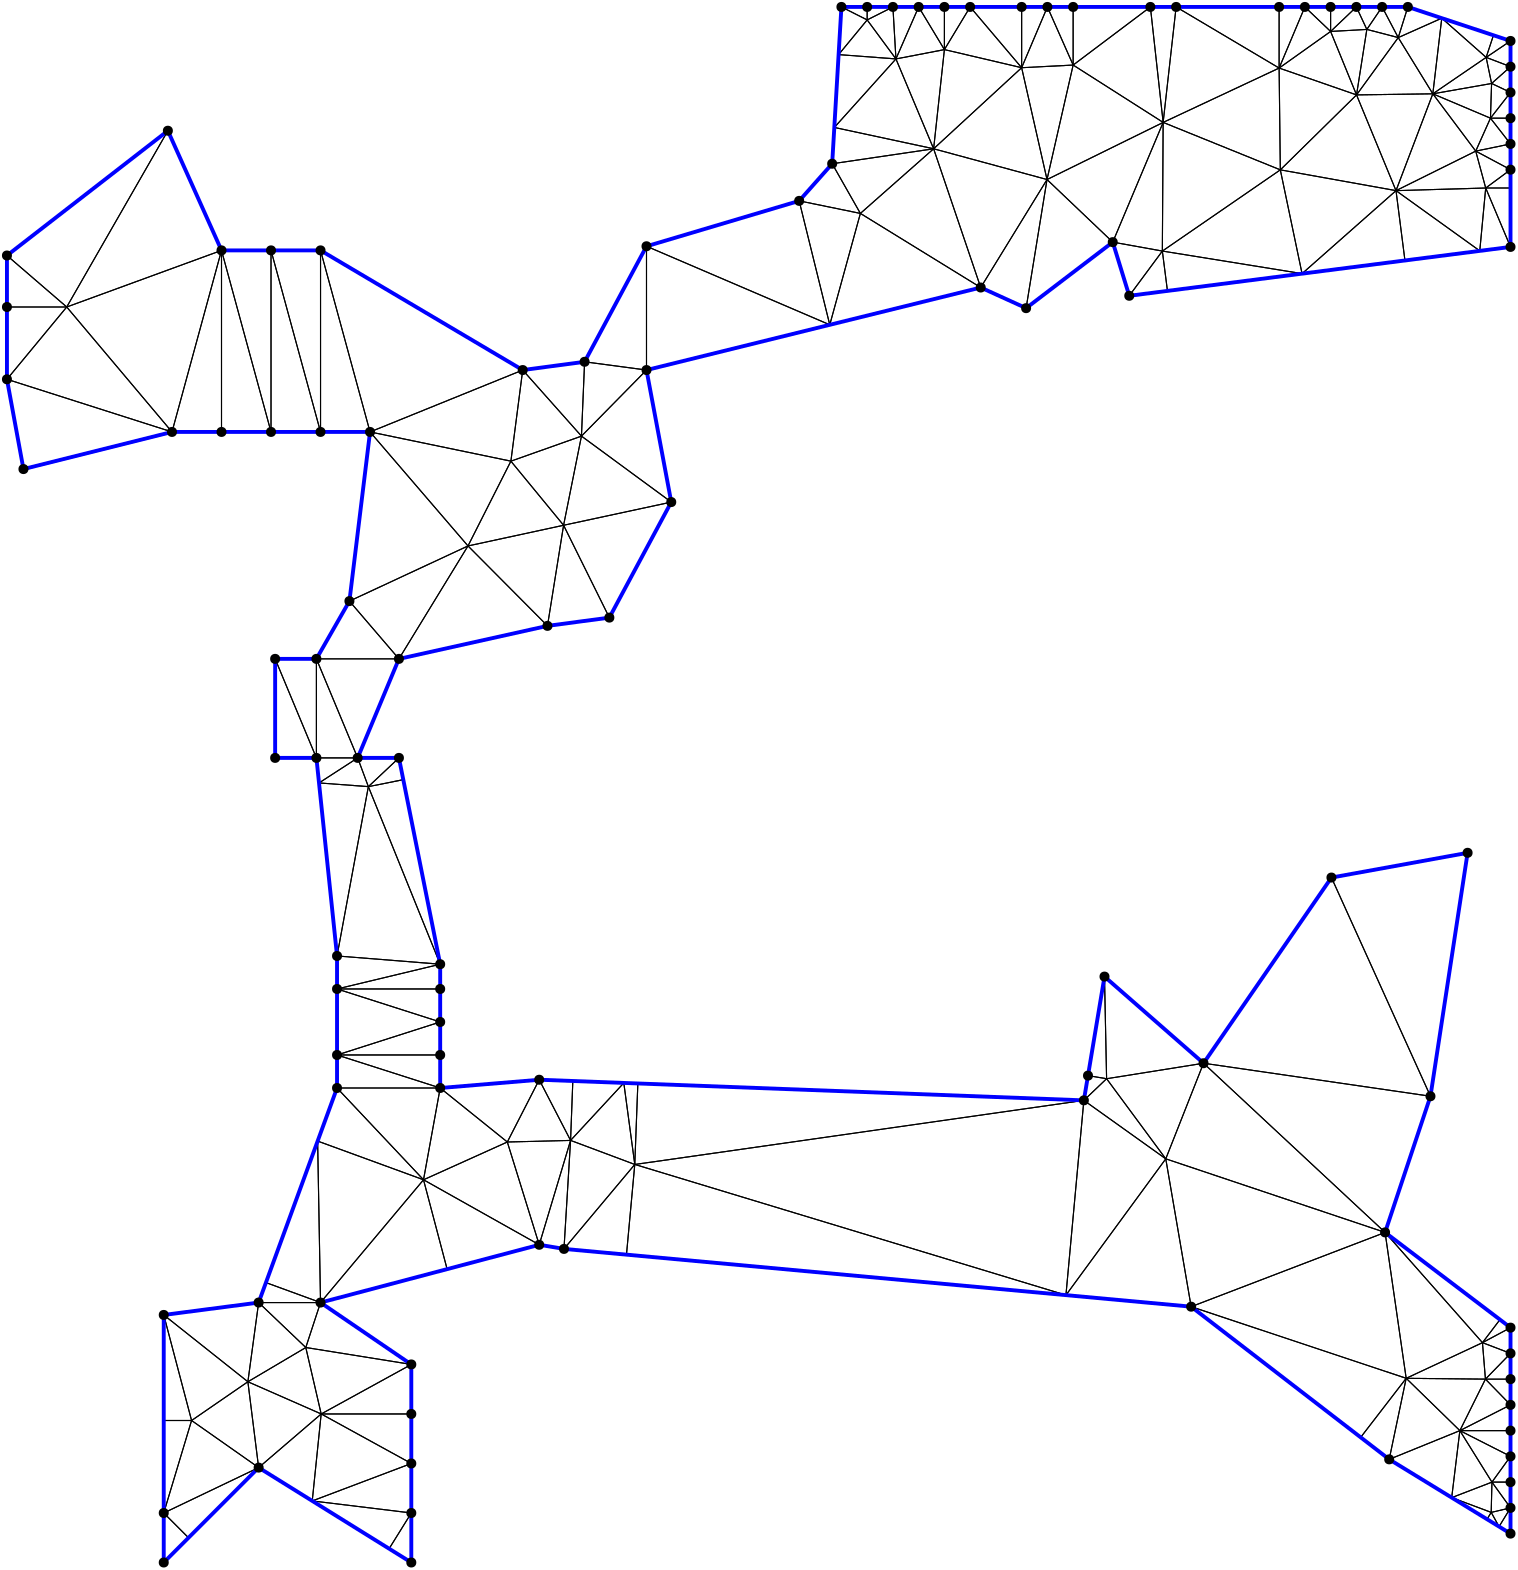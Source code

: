 <?xml version="1.0"?>
<!DOCTYPE ipe SYSTEM "ipe.dtd">
<ipe version="70218" creator="Ipe 7.2.24">
<info created="D:20221020151441" modified="D:20221020151441"/>
<ipestyle name="basic">
<symbol name="mark/disk(sx)" transformations="translations">
<path fill="sym-stroke">
0.6 0 0 0.6 0 0 e
</path>
</symbol>
<anglesize name="22.5 deg" value="22.5"/>
<anglesize name="30 deg" value="30"/>
<anglesize name="45 deg" value="45"/>
<anglesize name="60 deg" value="60"/>
<anglesize name="90 deg" value="90"/>
<arrowsize name="large" value="10"/>
<arrowsize name="small" value="5"/>
<arrowsize name="tiny" value="3"/>
<color name="blue" value="0 0 1"/>
<color name="gray" value="0.745"/>
<color name="green" value="0 1 0"/>
<color name="red" value="1 0 0"/>
<color name="pink" value="1 0.753 0.796"/>
<pen name="heavier" value="0.8"/>
<pen name="fat" value="1.4"/>
<pen name="ultrafat" value="2"/>
<gridsize name="16 pts (~6 mm)" value="16"/>
<gridsize name="32 pts (~12 mm)" value="32"/>
<gridsize name="4 pts" value="4"/>
<gridsize name="8 pts (~3 mm)" value="8"/>
<opacity name="10%" value="0.1"/>
<opacity name="25%" value="0.25"/>
<opacity name="50%" value="0.5"/>
<opacity name="75%" value="0.75"/>
<symbolsize name="large" value="5"/>
<symbolsize name="small" value="2"/>
<symbolsize name="tiny" value="1.1"/>
<textsize name="huge" value="\huge"/>
<textsize name="large" value="\large"/>
<textsize name="small" value="\small"/>
<textsize name="tiny" value="	iny"/>
<tiling name="falling" angle="-60" step="4" width="1"/>
<tiling name="rising" angle="30" step="4" width="1"/>
</ipestyle>
<page>
<layer name="hull"/>
<layer name="constraints"/>
<layer name="triangulation"/>
<layer name="obtuse"/>
<layer name="blub"/>
<layer name="problems"/>
<view layers="hull constraints triangulation obtuse blub" active="triangulation"/>
<path layer="triangulation" stroke="black">
16 697.956 m 
75.4164 679.003 l 
</path>
<path layer="triangulation" stroke="black">
75.4164 679.003 m 
37.5172 723.981 l 
</path>
<path layer="triangulation" stroke="black">
37.5172 723.981 m 
16 697.956 l 
</path>
<path layer="triangulation" stroke="black">
93.2414 679.003 m 
111.066 679.003 l 
</path>
<path layer="triangulation" stroke="black">
111.066 679.003 m 
93.2414 744.361 l 
</path>
<path layer="triangulation" stroke="black">
93.2414 744.361 m 
93.2414 679.003 l 
</path>
<path layer="triangulation" stroke="black">
381.292 810.124 m 
390.561 832 l 
</path>
<path layer="triangulation" stroke="black">
390.561 832 m 
381.292 832 l 
</path>
<path layer="triangulation" stroke="black">
381.292 832 m 
381.292 810.124 l 
</path>
<path layer="triangulation" stroke="black">
381.292 810.124 m 
353.485 816.643 l 
</path>
<path layer="triangulation" stroke="black">
353.485 816.643 m 
349.604 780.94 l 
</path>
<path layer="triangulation" stroke="black">
349.604 780.94 m 
381.292 810.124 l 
</path>
<path layer="triangulation" stroke="black">
153.578 276.968 m 
161.57 272 l 
</path>
<path layer="triangulation" stroke="black">
161.57 272 m 
161.57 289.825 l 
</path>
<path layer="triangulation" stroke="black">
161.57 289.825 m 
153.578 276.968 l 
</path>
<path layer="triangulation" stroke="black">
127.848 423.706 m 
128.891 365.581 l 
</path>
<path layer="triangulation" stroke="black">
128.891 365.581 m 
165.964 409.779 l 
</path>
<path layer="triangulation" stroke="black">
165.964 409.779 m 
127.848 423.706 l 
</path>
<path layer="triangulation" stroke="black">
112.552 597.305 m 
112.552 561.655 l 
</path>
<path layer="triangulation" stroke="black">
112.552 561.655 m 
127.406 561.655 l 
</path>
<path layer="triangulation" stroke="black">
127.406 561.655 m 
112.552 597.305 l 
</path>
<path layer="triangulation" stroke="black">
37.5172 723.981 m 
93.2414 744.361 l 
</path>
<path layer="triangulation" stroke="black">
93.2414 744.361 m 
73.931 787.438 l 
</path>
<path layer="triangulation" stroke="black">
73.931 787.438 m 
37.5172 723.981 l 
</path>
<path layer="triangulation" stroke="black">
197.42 668.483 m 
201.676 701.284 l 
</path>
<path layer="triangulation" stroke="black">
201.676 701.284 m 
146.716 679.003 l 
</path>
<path layer="triangulation" stroke="black">
146.716 679.003 m 
197.42 668.483 l 
</path>
<path layer="triangulation" stroke="black">
222.824 677.496 m 
255.151 653.751 l 
</path>
<path layer="triangulation" stroke="black">
255.151 653.751 m 
246.239 701.284 l 
</path>
<path layer="triangulation" stroke="black">
246.239 701.284 m 
222.824 677.496 l 
</path>
<path layer="triangulation" stroke="black">
111.066 744.361 m 
93.2414 744.361 l 
</path>
<path layer="triangulation" stroke="black">
93.2414 744.361 m 
111.066 679.003 l 
</path>
<path layer="triangulation" stroke="black">
111.066 679.003 m 
111.066 744.361 l 
</path>
<path layer="triangulation" stroke="black">
336.037 813.287 m 
344.216 832 l 
</path>
<path layer="triangulation" stroke="black">
344.216 832 m 
334.947 832 l 
</path>
<path layer="triangulation" stroke="black">
334.947 832 m 
336.037 813.287 l 
</path>
<path layer="triangulation" stroke="black">
336.037 813.287 m 
325.679 827.33 l 
</path>
<path layer="triangulation" stroke="black">
325.679 827.33 m 
315.398 814.842 l 
</path>
<path layer="triangulation" stroke="black">
315.398 814.842 m 
336.037 813.287 l 
</path>
<path layer="triangulation" stroke="black">
246.239 701.284 m 
246.239 745.846 l 
</path>
<path layer="triangulation" stroke="black">
246.239 745.846 m 
223.958 704.255 l 
</path>
<path layer="triangulation" stroke="black">
223.958 704.255 m 
246.239 701.284 l 
</path>
<path layer="triangulation" stroke="black">
399.83 811.079 m 
399.83 832 l 
</path>
<path layer="triangulation" stroke="black">
399.83 832 m 
390.561 832 l 
</path>
<path layer="triangulation" stroke="black">
390.561 832 m 
399.83 811.079 l 
</path>
<path layer="triangulation" stroke="black">
432.232 790.433 m 
436.906 832 l 
</path>
<path layer="triangulation" stroke="black">
436.906 832 m 
427.637 832 l 
</path>
<path layer="triangulation" stroke="black">
427.637 832 m 
432.232 790.433 l 
</path>
<path layer="triangulation" stroke="black">
473.982 809.998 m 
483.251 832 l 
</path>
<path layer="triangulation" stroke="black">
483.251 832 m 
473.982 832 l 
</path>
<path layer="triangulation" stroke="black">
473.982 832 m 
473.982 809.998 l 
</path>
<path layer="triangulation" stroke="black">
323.237 757.668 m 
313.082 775.554 l 
</path>
<path layer="triangulation" stroke="black">
313.082 775.554 m 
301.199 762.186 l 
</path>
<path layer="triangulation" stroke="black">
301.199 762.186 m 
323.237 757.668 l 
</path>
<path layer="triangulation" stroke="black">
353.485 832 m 
353.485 816.643 l 
</path>
<path layer="triangulation" stroke="black">
353.485 816.643 m 
362.754 832 l 
</path>
<path layer="triangulation" stroke="black">
362.754 832 m 
353.485 832 l 
</path>
<path layer="triangulation" stroke="black">
207.618 386.377 m 
216.531 384.891 l 
</path>
<path layer="triangulation" stroke="black">
216.531 384.891 m 
218.906 423.948 l 
</path>
<path layer="triangulation" stroke="black">
218.906 423.948 m 
207.618 386.377 l 
</path>
<path layer="triangulation" stroke="black">
403.692 438.366 m 
433.177 417.317 l 
</path>
<path layer="triangulation" stroke="black">
433.177 417.317 m 
411.874 446.163 l 
</path>
<path layer="triangulation" stroke="black">
411.874 446.163 m 
403.692 438.366 l 
</path>
<path layer="triangulation" stroke="black">
528.467 439.851 m 
541.836 527.491 l 
</path>
<path layer="triangulation" stroke="black">
541.836 527.491 m 
492.817 518.578 l 
</path>
<path layer="triangulation" stroke="black">
492.817 518.578 m 
528.467 439.851 l 
</path>
<path layer="triangulation" stroke="black">
446.769 451.735 m 
433.177 417.317 l 
</path>
<path layer="triangulation" stroke="black">
433.177 417.317 m 
512.127 390.833 l 
</path>
<path layer="triangulation" stroke="black">
512.127 390.833 m 
446.769 451.735 l 
</path>
<path layer="triangulation" stroke="black">
548.256 338.012 m 
519.725 338.309 l 
</path>
<path layer="triangulation" stroke="black">
519.725 338.309 m 
539.048 319.474 l 
</path>
<path layer="triangulation" stroke="black">
539.048 319.474 m 
548.256 338.012 l 
</path>
<path layer="triangulation" stroke="black">
129.125 325.475 m 
161.57 307.65 l 
</path>
<path layer="triangulation" stroke="black">
161.57 307.65 m 
161.57 325.475 l 
</path>
<path layer="triangulation" stroke="black">
161.57 325.475 m 
129.125 325.475 l 
</path>
<path layer="triangulation" stroke="black">
102.737 337.067 m 
106.61 365.581 l 
</path>
<path layer="triangulation" stroke="black">
106.61 365.581 m 
72.4456 361.125 l 
</path>
<path layer="triangulation" stroke="black">
72.4456 361.125 m 
102.737 337.067 l 
</path>
<path layer="triangulation" stroke="black">
82.4656 323.117 m 
106.61 306.164 l 
</path>
<path layer="triangulation" stroke="black">
106.61 306.164 m 
102.737 337.067 l 
</path>
<path layer="triangulation" stroke="black">
102.737 337.067 m 
82.4656 323.117 l 
</path>
<path layer="triangulation" stroke="black">
81.3581 280.912 m 
106.61 306.164 l 
</path>
<path layer="triangulation" stroke="black">
106.61 306.164 m 
72.4456 289.825 l 
</path>
<path layer="triangulation" stroke="black">
72.4456 289.825 m 
81.3581 280.912 l 
</path>
<path layer="triangulation" stroke="black">
129.125 325.475 m 
161.57 325.475 l 
</path>
<path layer="triangulation" stroke="black">
161.57 325.475 m 
161.57 343.3 l 
</path>
<path layer="triangulation" stroke="black">
161.57 343.3 m 
129.125 325.475 l 
</path>
<path layer="triangulation" stroke="black">
125.909 294.168 m 
161.57 289.825 l 
</path>
<path layer="triangulation" stroke="black">
161.57 289.825 m 
161.57 307.65 l 
</path>
<path layer="triangulation" stroke="black">
161.57 307.65 m 
125.909 294.168 l 
</path>
<path layer="triangulation" stroke="black">
503.341 317.053 m 
513.613 309.135 l 
</path>
<path layer="triangulation" stroke="black">
513.613 309.135 m 
519.725 338.309 l 
</path>
<path layer="triangulation" stroke="black">
519.725 338.309 m 
503.341 317.053 l 
</path>
<path layer="triangulation" stroke="black">
129.125 325.475 m 
102.737 337.067 l 
</path>
<path layer="triangulation" stroke="black">
102.737 337.067 m 
106.61 306.164 l 
</path>
<path layer="triangulation" stroke="black">
106.61 306.164 m 
129.125 325.475 l 
</path>
<path layer="triangulation" stroke="black">
123.586 349.395 m 
129.125 325.475 l 
</path>
<path layer="triangulation" stroke="black">
129.125 325.475 m 
161.57 343.3 l 
</path>
<path layer="triangulation" stroke="black">
161.57 343.3 m 
123.586 349.395 l 
</path>
<path layer="triangulation" stroke="black">
102.737 337.067 m 
123.586 349.395 l 
</path>
<path layer="triangulation" stroke="black">
123.586 349.395 m 
106.61 365.581 l 
</path>
<path layer="triangulation" stroke="black">
106.61 365.581 m 
102.737 337.067 l 
</path>
<path layer="triangulation" stroke="black">
165.964 409.779 m 
207.618 386.377 l 
</path>
<path layer="triangulation" stroke="black">
207.618 386.377 m 
196.134 423.38 l 
</path>
<path layer="triangulation" stroke="black">
196.134 423.38 m 
165.964 409.779 l 
</path>
<path layer="triangulation" stroke="black">
242.021 415.296 m 
216.531 384.891 l 
</path>
<path layer="triangulation" stroke="black">
216.531 384.891 m 
239.03 382.819 l 
</path>
<path layer="triangulation" stroke="black">
239.03 382.819 m 
242.021 415.296 l 
</path>
<path layer="triangulation" stroke="black">
165.964 409.779 m 
128.891 365.581 l 
</path>
<path layer="triangulation" stroke="black">
128.891 365.581 m 
174.459 377.618 l 
</path>
<path layer="triangulation" stroke="black">
174.459 377.618 m 
165.964 409.779 l 
</path>
<path layer="triangulation" stroke="black">
134.833 478.472 m 
171.968 466.589 l 
</path>
<path layer="triangulation" stroke="black">
171.968 466.589 m 
171.968 478.472 l 
</path>
<path layer="triangulation" stroke="black">
171.968 478.472 m 
134.833 478.472 l 
</path>
<path layer="triangulation" stroke="black">
134.833 454.706 m 
171.968 454.706 l 
</path>
<path layer="triangulation" stroke="black">
171.968 454.706 m 
171.968 466.589 l 
</path>
<path layer="triangulation" stroke="black">
171.968 466.589 m 
134.833 454.706 l 
</path>
<path layer="triangulation" stroke="black">
196.134 423.38 m 
207.618 386.377 l 
</path>
<path layer="triangulation" stroke="black">
207.618 386.377 m 
218.906 423.948 l 
</path>
<path layer="triangulation" stroke="black">
218.906 423.948 m 
196.134 423.38 l 
</path>
<path layer="triangulation" stroke="black">
134.833 454.706 m 
171.968 442.822 l 
</path>
<path layer="triangulation" stroke="black">
171.968 442.822 m 
171.968 454.706 l 
</path>
<path layer="triangulation" stroke="black">
171.968 454.706 m 
134.833 454.706 l 
</path>
<path layer="triangulation" stroke="black">
171.968 442.822 m 
165.964 409.779 l 
</path>
<path layer="triangulation" stroke="black">
165.964 409.779 m 
196.134 423.38 l 
</path>
<path layer="triangulation" stroke="black">
196.134 423.38 m 
171.968 442.822 l 
</path>
<path layer="triangulation" stroke="black">
134.833 454.706 m 
134.833 442.822 l 
</path>
<path layer="triangulation" stroke="black">
134.833 442.822 m 
171.968 442.822 l 
</path>
<path layer="triangulation" stroke="black">
171.968 442.822 m 
134.833 454.706 l 
</path>
<path layer="triangulation" stroke="black">
109.234 372.763 m 
106.61 365.581 l 
</path>
<path layer="triangulation" stroke="black">
106.61 365.581 m 
128.891 365.581 l 
</path>
<path layer="triangulation" stroke="black">
128.891 365.581 m 
109.234 372.763 l 
</path>
<path layer="triangulation" stroke="black">
134.833 478.472 m 
134.833 454.706 l 
</path>
<path layer="triangulation" stroke="black">
134.833 454.706 m 
171.968 466.589 l 
</path>
<path layer="triangulation" stroke="black">
171.968 466.589 m 
134.833 478.472 l 
</path>
<path layer="triangulation" stroke="black">
171.968 487.385 m 
134.833 490.355 l 
</path>
<path layer="triangulation" stroke="black">
134.833 490.355 m 
134.833 478.472 l 
</path>
<path layer="triangulation" stroke="black">
134.833 478.472 m 
171.968 487.385 l 
</path>
<path layer="triangulation" stroke="black">
127.406 597.305 m 
112.552 597.305 l 
</path>
<path layer="triangulation" stroke="black">
112.552 597.305 m 
127.406 561.655 l 
</path>
<path layer="triangulation" stroke="black">
127.406 561.655 m 
127.406 597.305 l 
</path>
<path layer="triangulation" stroke="black">
127.406 597.305 m 
127.406 561.655 l 
</path>
<path layer="triangulation" stroke="black">
127.406 561.655 m 
142.26 561.655 l 
</path>
<path layer="triangulation" stroke="black">
142.26 561.655 m 
127.406 597.305 l 
</path>
<path layer="triangulation" stroke="black">
139.289 618.101 m 
127.406 597.305 l 
</path>
<path layer="triangulation" stroke="black">
127.406 597.305 m 
157.114 597.305 l 
</path>
<path layer="triangulation" stroke="black">
157.114 597.305 m 
139.289 618.101 l 
</path>
<path layer="triangulation" stroke="black">
75.4164 679.003 m 
16 697.956 l 
</path>
<path layer="triangulation" stroke="black">
16 697.956 m 
21.9416 665.634 l 
</path>
<path layer="triangulation" stroke="black">
21.9416 665.634 m 
75.4164 679.003 l 
</path>
<path layer="triangulation" stroke="black">
37.5172 723.981 m 
16 742.519 l 
</path>
<path layer="triangulation" stroke="black">
16 742.519 m 
16 723.981 l 
</path>
<path layer="triangulation" stroke="black">
16 723.981 m 
37.5172 723.981 l 
</path>
<path layer="triangulation" stroke="black">
201.676 701.284 m 
128.891 744.361 l 
</path>
<path layer="triangulation" stroke="black">
128.891 744.361 m 
146.716 679.003 l 
</path>
<path layer="triangulation" stroke="black">
146.716 679.003 m 
201.676 701.284 l 
</path>
<path layer="triangulation" stroke="black">
73.931 787.438 m 
16 742.519 l 
</path>
<path layer="triangulation" stroke="black">
16 742.519 m 
37.5172 723.981 l 
</path>
<path layer="triangulation" stroke="black">
37.5172 723.981 m 
73.931 787.438 l 
</path>
<path layer="triangulation" stroke="black">
128.891 744.361 m 
111.066 744.361 l 
</path>
<path layer="triangulation" stroke="black">
111.066 744.361 m 
128.891 679.003 l 
</path>
<path layer="triangulation" stroke="black">
128.891 679.003 m 
128.891 744.361 l 
</path>
<path layer="triangulation" stroke="black">
75.4164 679.003 m 
93.2414 679.003 l 
</path>
<path layer="triangulation" stroke="black">
93.2414 679.003 m 
93.2414 744.361 l 
</path>
<path layer="triangulation" stroke="black">
93.2414 744.361 m 
75.4164 679.003 l 
</path>
<path layer="triangulation" stroke="black">
128.891 744.361 m 
128.891 679.003 l 
</path>
<path layer="triangulation" stroke="black">
128.891 679.003 m 
146.716 679.003 l 
</path>
<path layer="triangulation" stroke="black">
146.716 679.003 m 
128.891 744.361 l 
</path>
<path layer="triangulation" stroke="black">
111.066 744.361 m 
111.066 679.003 l 
</path>
<path layer="triangulation" stroke="black">
111.066 679.003 m 
128.891 679.003 l 
</path>
<path layer="triangulation" stroke="black">
128.891 679.003 m 
111.066 744.361 l 
</path>
<path layer="triangulation" stroke="black">
216.389 645.407 m 
210.589 609.188 l 
</path>
<path layer="triangulation" stroke="black">
210.589 609.188 m 
232.87 612.159 l 
</path>
<path layer="triangulation" stroke="black">
232.87 612.159 m 
216.389 645.407 l 
</path>
<path layer="triangulation" stroke="black">
210.589 609.188 m 
181.976 637.962 l 
</path>
<path layer="triangulation" stroke="black">
181.976 637.962 m 
157.114 597.305 l 
</path>
<path layer="triangulation" stroke="black">
157.114 597.305 m 
210.589 609.188 l 
</path>
<path layer="triangulation" stroke="black">
216.389 645.407 m 
255.151 653.751 l 
</path>
<path layer="triangulation" stroke="black">
255.151 653.751 m 
222.824 677.496 l 
</path>
<path layer="triangulation" stroke="black">
222.824 677.496 m 
216.389 645.407 l 
</path>
<path layer="triangulation" stroke="black">
127.406 597.305 m 
142.26 561.655 l 
</path>
<path layer="triangulation" stroke="black">
142.26 561.655 m 
157.114 597.305 l 
</path>
<path layer="triangulation" stroke="black">
157.114 597.305 m 
127.406 597.305 l 
</path>
<path layer="triangulation" stroke="black">
171.968 487.385 m 
134.833 478.472 l 
</path>
<path layer="triangulation" stroke="black">
134.833 478.472 m 
171.968 478.472 l 
</path>
<path layer="triangulation" stroke="black">
171.968 478.472 m 
171.968 487.385 l 
</path>
<path layer="triangulation" stroke="black">
146.109 551.312 m 
134.833 490.355 l 
</path>
<path layer="triangulation" stroke="black">
134.833 490.355 m 
171.968 487.385 l 
</path>
<path layer="triangulation" stroke="black">
171.968 487.385 m 
146.109 551.312 l 
</path>
<path layer="triangulation" stroke="black">
158.68 553.826 m 
146.109 551.312 l 
</path>
<path layer="triangulation" stroke="black">
146.109 551.312 m 
171.968 487.385 l 
</path>
<path layer="triangulation" stroke="black">
171.968 487.385 m 
158.68 553.826 l 
</path>
<path layer="triangulation" stroke="black">
474.415 773.351 m 
432.232 790.433 l 
</path>
<path layer="triangulation" stroke="black">
432.232 790.433 m 
431.946 744.117 l 
</path>
<path layer="triangulation" stroke="black">
431.946 744.117 m 
474.415 773.351 l 
</path>
<path layer="triangulation" stroke="black">
411.119 482.928 m 
405.178 447.279 l 
</path>
<path layer="triangulation" stroke="black">
405.178 447.279 m 
411.874 446.163 l 
</path>
<path layer="triangulation" stroke="black">
411.874 446.163 m 
411.119 482.928 l 
</path>
<path layer="triangulation" stroke="black">
381.292 810.124 m 
399.83 811.079 l 
</path>
<path layer="triangulation" stroke="black">
399.83 811.079 m 
390.561 832 l 
</path>
<path layer="triangulation" stroke="black">
390.561 832 m 
381.292 810.124 l 
</path>
<path layer="triangulation" stroke="black">
529.315 800.727 m 
548.511 813.843 l 
</path>
<path layer="triangulation" stroke="black">
548.511 813.843 m 
532.536 827.957 l 
</path>
<path layer="triangulation" stroke="black">
532.536 827.957 m 
529.315 800.727 l 
</path>
<path layer="triangulation" stroke="black">
432.232 790.433 m 
427.637 832 l 
</path>
<path layer="triangulation" stroke="black">
427.637 832 m 
399.83 811.079 l 
</path>
<path layer="triangulation" stroke="black">
399.83 811.079 m 
432.232 790.433 l 
</path>
<path layer="triangulation" stroke="black">
325.679 827.33 m 
325.679 832 l 
</path>
<path layer="triangulation" stroke="black">
325.679 832 m 
316.41 832 l 
</path>
<path layer="triangulation" stroke="black">
316.41 832 m 
325.679 827.33 l 
</path>
<path layer="triangulation" stroke="black">
325.679 827.33 m 
334.947 832 l 
</path>
<path layer="triangulation" stroke="black">
334.947 832 m 
325.679 832 l 
</path>
<path layer="triangulation" stroke="black">
325.679 832 m 
325.679 827.33 l 
</path>
<path layer="triangulation" stroke="black">
353.485 816.643 m 
353.485 832 l 
</path>
<path layer="triangulation" stroke="black">
353.485 832 m 
344.216 832 l 
</path>
<path layer="triangulation" stroke="black">
344.216 832 m 
353.485 816.643 l 
</path>
<path layer="triangulation" stroke="black">
390.426 769.862 m 
366.557 730.992 l 
</path>
<path layer="triangulation" stroke="black">
366.557 730.992 m 
382.897 723.565 l 
</path>
<path layer="triangulation" stroke="black">
382.897 723.565 m 
390.426 769.862 l 
</path>
<path layer="triangulation" stroke="black">
492.52 832 m 
483.251 832 l 
</path>
<path layer="triangulation" stroke="black">
483.251 832 m 
492.52 823.175 l 
</path>
<path layer="triangulation" stroke="black">
492.52 823.175 m 
492.52 832 l 
</path>
<path layer="triangulation" stroke="black">
529.315 800.727 m 
516.061 765.87 l 
</path>
<path layer="triangulation" stroke="black">
516.061 765.87 m 
544.762 780.099 l 
</path>
<path layer="triangulation" stroke="black">
544.762 780.099 m 
529.315 800.727 l 
</path>
<path layer="triangulation" stroke="black">
501.789 832 m 
492.52 832 l 
</path>
<path layer="triangulation" stroke="black">
492.52 832 m 
492.52 823.175 l 
</path>
<path layer="triangulation" stroke="black">
492.52 823.175 m 
501.789 832 l 
</path>
<path layer="triangulation" stroke="black">
505.561 823.906 m 
501.789 832 l 
</path>
<path layer="triangulation" stroke="black">
501.789 832 m 
492.52 823.175 l 
</path>
<path layer="triangulation" stroke="black">
492.52 823.175 m 
505.561 823.906 l 
</path>
<path layer="triangulation" stroke="black">
532.536 827.957 m 
516.864 820.969 l 
</path>
<path layer="triangulation" stroke="black">
516.864 820.969 m 
529.315 800.727 l 
</path>
<path layer="triangulation" stroke="black">
529.315 800.727 m 
532.536 827.957 l 
</path>
<path layer="triangulation" stroke="black">
529.315 800.727 m 
516.864 820.969 l 
</path>
<path layer="triangulation" stroke="black">
516.864 820.969 m 
501.853 800.332 l 
</path>
<path layer="triangulation" stroke="black">
501.853 800.332 m 
529.315 800.727 l 
</path>
<path layer="triangulation" stroke="black">
529.315 800.727 m 
501.853 800.332 l 
</path>
<path layer="triangulation" stroke="black">
501.853 800.332 m 
516.061 765.87 l 
</path>
<path layer="triangulation" stroke="black">
516.061 765.87 m 
529.315 800.727 l 
</path>
<path layer="triangulation" stroke="black">
544.762 780.099 m 
548.354 766.817 l 
</path>
<path layer="triangulation" stroke="black">
548.354 766.817 m 
557.284 773.415 l 
</path>
<path layer="triangulation" stroke="black">
557.284 773.415 m 
544.762 780.099 l 
</path>
<path layer="triangulation" stroke="black">
557.284 791.953 m 
550.064 791.953 l 
</path>
<path layer="triangulation" stroke="black">
550.064 791.953 m 
557.284 782.684 l 
</path>
<path layer="triangulation" stroke="black">
557.284 782.684 m 
557.284 791.953 l 
</path>
<path layer="triangulation" stroke="black">
390.426 769.862 m 
349.604 780.94 l 
</path>
<path layer="triangulation" stroke="black">
349.604 780.94 m 
366.557 730.992 l 
</path>
<path layer="triangulation" stroke="black">
366.557 730.992 m 
390.426 769.862 l 
</path>
<path layer="triangulation" stroke="black">
512.127 390.833 m 
528.467 439.851 l 
</path>
<path layer="triangulation" stroke="black">
528.467 439.851 m 
446.769 451.735 l 
</path>
<path layer="triangulation" stroke="black">
446.769 451.735 m 
512.127 390.833 l 
</path>
<path layer="triangulation" stroke="black">
557.284 347.281 m 
547.185 351.142 l 
</path>
<path layer="triangulation" stroke="black">
547.185 351.142 m 
548.256 338.012 l 
</path>
<path layer="triangulation" stroke="black">
548.256 338.012 m 
557.284 347.281 l 
</path>
<path layer="triangulation" stroke="black">
446.769 451.735 m 
528.467 439.851 l 
</path>
<path layer="triangulation" stroke="black">
528.467 439.851 m 
492.817 518.578 l 
</path>
<path layer="triangulation" stroke="black">
492.817 518.578 m 
446.769 451.735 l 
</path>
<path layer="triangulation" stroke="black">
222.824 677.496 m 
223.958 704.255 l 
</path>
<path layer="triangulation" stroke="black">
223.958 704.255 m 
201.676 701.284 l 
</path>
<path layer="triangulation" stroke="black">
201.676 701.284 m 
222.824 677.496 l 
</path>
<path layer="triangulation" stroke="black">
414.09 747.332 m 
390.426 769.862 l 
</path>
<path layer="triangulation" stroke="black">
390.426 769.862 m 
382.897 723.565 l 
</path>
<path layer="triangulation" stroke="black">
382.897 723.565 m 
414.09 747.332 l 
</path>
<path layer="triangulation" stroke="black">
312.214 717.574 m 
246.239 745.846 l 
</path>
<path layer="triangulation" stroke="black">
246.239 745.846 m 
246.239 701.284 l 
</path>
<path layer="triangulation" stroke="black">
246.239 701.284 m 
312.214 717.574 l 
</path>
<path layer="triangulation" stroke="black">
222.824 677.496 m 
246.239 701.284 l 
</path>
<path layer="triangulation" stroke="black">
246.239 701.284 m 
223.958 704.255 l 
</path>
<path layer="triangulation" stroke="black">
223.958 704.255 m 
222.824 677.496 l 
</path>
<path layer="triangulation" stroke="black">
312.214 717.574 m 
323.237 757.668 l 
</path>
<path layer="triangulation" stroke="black">
323.237 757.668 m 
301.199 762.186 l 
</path>
<path layer="triangulation" stroke="black">
301.199 762.186 m 
312.214 717.574 l 
</path>
<path layer="triangulation" stroke="black">
442.313 364.095 m 
503.341 317.053 l 
</path>
<path layer="triangulation" stroke="black">
503.341 317.053 m 
519.725 338.309 l 
</path>
<path layer="triangulation" stroke="black">
519.725 338.309 m 
442.313 364.095 l 
</path>
<path layer="triangulation" stroke="black">
433.177 417.317 m 
442.313 364.095 l 
</path>
<path layer="triangulation" stroke="black">
442.313 364.095 m 
512.127 390.833 l 
</path>
<path layer="triangulation" stroke="black">
512.127 390.833 m 
433.177 417.317 l 
</path>
<path layer="triangulation" stroke="black">
397.234 368.248 m 
442.313 364.095 l 
</path>
<path layer="triangulation" stroke="black">
442.313 364.095 m 
433.177 417.317 l 
</path>
<path layer="triangulation" stroke="black">
433.177 417.317 m 
397.234 368.248 l 
</path>
<path layer="triangulation" stroke="black">
539.048 319.474 m 
557.284 310.205 l 
</path>
<path layer="triangulation" stroke="black">
557.284 310.205 m 
557.284 319.474 l 
</path>
<path layer="triangulation" stroke="black">
557.284 319.474 m 
539.048 319.474 l 
</path>
<path layer="triangulation" stroke="black">
557.284 300.936 m 
550.597 300.936 l 
</path>
<path layer="triangulation" stroke="black">
550.597 300.936 m 
557.284 291.667 l 
</path>
<path layer="triangulation" stroke="black">
557.284 291.667 m 
557.284 300.936 l 
</path>
<path layer="triangulation" stroke="black">
548.256 338.012 m 
539.048 319.474 l 
</path>
<path layer="triangulation" stroke="black">
539.048 319.474 m 
557.284 328.743 l 
</path>
<path layer="triangulation" stroke="black">
557.284 328.743 m 
548.256 338.012 l 
</path>
<path layer="triangulation" stroke="black">
539.048 319.474 m 
557.284 319.474 l 
</path>
<path layer="triangulation" stroke="black">
557.284 319.474 m 
557.284 328.743 l 
</path>
<path layer="triangulation" stroke="black">
557.284 328.743 m 
539.048 319.474 l 
</path>
<path layer="triangulation" stroke="black">
539.048 319.474 m 
536.111 295.361 l 
</path>
<path layer="triangulation" stroke="black">
536.111 295.361 m 
550.597 300.936 l 
</path>
<path layer="triangulation" stroke="black">
550.597 300.936 m 
539.048 319.474 l 
</path>
<path layer="triangulation" stroke="black">
550.597 300.936 m 
536.111 295.361 l 
</path>
<path layer="triangulation" stroke="black">
536.111 295.361 m 
550.333 290.038 l 
</path>
<path layer="triangulation" stroke="black">
550.333 290.038 m 
550.597 300.936 l 
</path>
<path layer="triangulation" stroke="black">
142.26 561.655 m 
146.109 551.312 l 
</path>
<path layer="triangulation" stroke="black">
146.109 551.312 m 
157.114 561.655 l 
</path>
<path layer="triangulation" stroke="black">
157.114 561.655 m 
142.26 561.655 l 
</path>
<path layer="triangulation" stroke="black">
142.26 561.655 m 
127.406 561.655 l 
</path>
<path layer="triangulation" stroke="black">
127.406 561.655 m 
128.345 552.644 l 
</path>
<path layer="triangulation" stroke="black">
128.345 552.644 m 
142.26 561.655 l 
</path>
<path layer="triangulation" stroke="black">
557.284 782.684 m 
544.762 780.099 l 
</path>
<path layer="triangulation" stroke="black">
544.762 780.099 m 
557.284 773.415 l 
</path>
<path layer="triangulation" stroke="black">
557.284 773.415 m 
557.284 782.684 l 
</path>
<path layer="triangulation" stroke="black">
473.982 809.998 m 
492.52 823.175 l 
</path>
<path layer="triangulation" stroke="black">
492.52 823.175 m 
483.251 832 l 
</path>
<path layer="triangulation" stroke="black">
483.251 832 m 
473.982 809.998 l 
</path>
<path layer="triangulation" stroke="black">
82.4656 323.117 m 
102.737 337.067 l 
</path>
<path layer="triangulation" stroke="black">
102.737 337.067 m 
72.4456 361.125 l 
</path>
<path layer="triangulation" stroke="black">
72.4456 361.125 m 
82.4656 323.117 l 
</path>
<path layer="triangulation" stroke="black">
106.61 306.164 m 
125.909 294.168 l 
</path>
<path layer="triangulation" stroke="black">
125.909 294.168 m 
129.125 325.475 l 
</path>
<path layer="triangulation" stroke="black">
129.125 325.475 m 
106.61 306.164 l 
</path>
<path layer="triangulation" stroke="black">
157.114 561.655 m 
146.109 551.312 l 
</path>
<path layer="triangulation" stroke="black">
146.109 551.312 m 
158.68 553.826 l 
</path>
<path layer="triangulation" stroke="black">
158.68 553.826 m 
157.114 561.655 l 
</path>
<path layer="triangulation" stroke="black">
238.068 444.64 m 
219.716 445.335 l 
</path>
<path layer="triangulation" stroke="black">
219.716 445.335 m 
218.906 423.948 l 
</path>
<path layer="triangulation" stroke="black">
218.906 423.948 m 
238.068 444.64 l 
</path>
<path layer="triangulation" stroke="black">
207.618 445.793 m 
171.968 442.822 l 
</path>
<path layer="triangulation" stroke="black">
171.968 442.822 m 
196.134 423.38 l 
</path>
<path layer="triangulation" stroke="black">
196.134 423.38 m 
207.618 445.793 l 
</path>
<path layer="triangulation" stroke="black">
242.021 415.296 m 
239.03 382.819 l 
</path>
<path layer="triangulation" stroke="black">
239.03 382.819 m 
397.234 368.248 l 
</path>
<path layer="triangulation" stroke="black">
397.234 368.248 m 
242.021 415.296 l 
</path>
<path layer="triangulation" stroke="black">
403.692 438.366 m 
242.021 415.296 l 
</path>
<path layer="triangulation" stroke="black">
242.021 415.296 m 
397.234 368.248 l 
</path>
<path layer="triangulation" stroke="black">
397.234 368.248 m 
403.692 438.366 l 
</path>
<path layer="triangulation" stroke="black">
146.716 679.003 m 
181.976 637.962 l 
</path>
<path layer="triangulation" stroke="black">
181.976 637.962 m 
197.42 668.483 l 
</path>
<path layer="triangulation" stroke="black">
197.42 668.483 m 
146.716 679.003 l 
</path>
<path layer="triangulation" stroke="black">
216.389 645.407 m 
232.87 612.159 l 
</path>
<path layer="triangulation" stroke="black">
232.87 612.159 m 
255.151 653.751 l 
</path>
<path layer="triangulation" stroke="black">
255.151 653.751 m 
216.389 645.407 l 
</path>
<path layer="triangulation" stroke="black">
315.398 814.842 m 
313.852 788.614 l 
</path>
<path layer="triangulation" stroke="black">
313.852 788.614 m 
336.037 813.287 l 
</path>
<path layer="triangulation" stroke="black">
336.037 813.287 m 
315.398 814.842 l 
</path>
<path layer="triangulation" stroke="black">
399.83 811.079 m 
381.292 810.124 l 
</path>
<path layer="triangulation" stroke="black">
381.292 810.124 m 
390.426 769.862 l 
</path>
<path layer="triangulation" stroke="black">
390.426 769.862 m 
399.83 811.079 l 
</path>
<path layer="triangulation" stroke="black">
381.292 832 m 
362.754 832 l 
</path>
<path layer="triangulation" stroke="black">
362.754 832 m 
381.292 810.124 l 
</path>
<path layer="triangulation" stroke="black">
381.292 810.124 m 
381.292 832 l 
</path>
<path layer="triangulation" stroke="black">
313.852 788.614 m 
349.604 780.94 l 
</path>
<path layer="triangulation" stroke="black">
349.604 780.94 m 
336.037 813.287 l 
</path>
<path layer="triangulation" stroke="black">
336.037 813.287 m 
313.852 788.614 l 
</path>
<path layer="triangulation" stroke="black">
381.292 810.124 m 
362.754 832 l 
</path>
<path layer="triangulation" stroke="black">
362.754 832 m 
353.485 816.643 l 
</path>
<path layer="triangulation" stroke="black">
353.485 816.643 m 
381.292 810.124 l 
</path>
<path layer="triangulation" stroke="black">
557.284 801.222 m 
550.469 804.453 l 
</path>
<path layer="triangulation" stroke="black">
550.469 804.453 m 
550.064 791.953 l 
</path>
<path layer="triangulation" stroke="black">
550.064 791.953 m 
557.284 801.222 l 
</path>
<path layer="triangulation" stroke="black">
505.561 823.906 m 
511.058 832 l 
</path>
<path layer="triangulation" stroke="black">
511.058 832 m 
501.789 832 l 
</path>
<path layer="triangulation" stroke="black">
501.789 832 m 
505.561 823.906 l 
</path>
<path layer="triangulation" stroke="black">
432.232 790.433 m 
399.83 811.079 l 
</path>
<path layer="triangulation" stroke="black">
399.83 811.079 m 
390.426 769.862 l 
</path>
<path layer="triangulation" stroke="black">
390.426 769.862 m 
432.232 790.433 l 
</path>
<path layer="triangulation" stroke="black">
427.637 832 m 
399.83 832 l 
</path>
<path layer="triangulation" stroke="black">
399.83 832 m 
399.83 811.079 l 
</path>
<path layer="triangulation" stroke="black">
399.83 811.079 m 
427.637 832 l 
</path>
<path layer="triangulation" stroke="black">
431.946 744.117 m 
482.239 735.992 l 
</path>
<path layer="triangulation" stroke="black">
482.239 735.992 m 
474.415 773.351 l 
</path>
<path layer="triangulation" stroke="black">
474.415 773.351 m 
431.946 744.117 l 
</path>
<path layer="triangulation" stroke="black">
505.561 823.906 m 
516.864 820.969 l 
</path>
<path layer="triangulation" stroke="black">
516.864 820.969 m 
511.058 832 l 
</path>
<path layer="triangulation" stroke="black">
511.058 832 m 
505.561 823.906 l 
</path>
<path layer="triangulation" stroke="black">
548.354 766.817 m 
516.061 765.87 l 
</path>
<path layer="triangulation" stroke="black">
516.061 765.87 m 
546.217 744.19 l 
</path>
<path layer="triangulation" stroke="black">
546.217 744.19 m 
548.354 766.817 l 
</path>
<path layer="triangulation" stroke="black">
411.874 446.163 m 
433.177 417.317 l 
</path>
<path layer="triangulation" stroke="black">
433.177 417.317 m 
446.769 451.735 l 
</path>
<path layer="triangulation" stroke="black">
446.769 451.735 m 
411.874 446.163 l 
</path>
<path layer="triangulation" stroke="black">
403.692 438.366 m 
397.234 368.248 l 
</path>
<path layer="triangulation" stroke="black">
397.234 368.248 m 
433.177 417.317 l 
</path>
<path layer="triangulation" stroke="black">
433.177 417.317 m 
403.692 438.366 l 
</path>
<path layer="triangulation" stroke="black">
557.284 356.55 m 
547.185 351.142 l 
</path>
<path layer="triangulation" stroke="black">
547.185 351.142 m 
557.284 347.281 l 
</path>
<path layer="triangulation" stroke="black">
557.284 347.281 m 
557.284 356.55 l 
</path>
<path layer="triangulation" stroke="black">
519.725 338.309 m 
513.613 309.135 l 
</path>
<path layer="triangulation" stroke="black">
513.613 309.135 m 
539.048 319.474 l 
</path>
<path layer="triangulation" stroke="black">
539.048 319.474 m 
519.725 338.309 l 
</path>
<path layer="triangulation" stroke="black">
557.284 338.012 m 
548.256 338.012 l 
</path>
<path layer="triangulation" stroke="black">
548.256 338.012 m 
557.284 328.743 l 
</path>
<path layer="triangulation" stroke="black">
557.284 328.743 m 
557.284 338.012 l 
</path>
<path layer="triangulation" stroke="black">
513.613 309.135 m 
536.111 295.361 l 
</path>
<path layer="triangulation" stroke="black">
536.111 295.361 m 
539.048 319.474 l 
</path>
<path layer="triangulation" stroke="black">
539.048 319.474 m 
513.613 309.135 l 
</path>
<path layer="triangulation" stroke="black">
72.4456 323.117 m 
82.4656 323.117 l 
</path>
<path layer="triangulation" stroke="black">
82.4656 323.117 m 
72.4456 361.125 l 
</path>
<path layer="triangulation" stroke="black">
72.4456 361.125 m 
72.4456 323.117 l 
</path>
<path layer="triangulation" stroke="black">
72.4456 289.825 m 
106.61 306.164 l 
</path>
<path layer="triangulation" stroke="black">
106.61 306.164 m 
82.4656 323.117 l 
</path>
<path layer="triangulation" stroke="black">
82.4656 323.117 m 
72.4456 289.825 l 
</path>
<path layer="triangulation" stroke="black">
72.4456 289.825 m 
82.4656 323.117 l 
</path>
<path layer="triangulation" stroke="black">
82.4656 323.117 m 
72.4456 323.117 l 
</path>
<path layer="triangulation" stroke="black">
72.4456 323.117 m 
72.4456 289.825 l 
</path>
<path layer="triangulation" stroke="black">
72.4456 272 m 
81.3581 280.912 l 
</path>
<path layer="triangulation" stroke="black">
81.3581 280.912 m 
72.4456 289.825 l 
</path>
<path layer="triangulation" stroke="black">
72.4456 289.825 m 
72.4456 272 l 
</path>
<path layer="triangulation" stroke="black">
128.891 365.581 m 
123.586 349.395 l 
</path>
<path layer="triangulation" stroke="black">
123.586 349.395 m 
161.57 343.3 l 
</path>
<path layer="triangulation" stroke="black">
161.57 343.3 m 
128.891 365.581 l 
</path>
<path layer="triangulation" stroke="black">
128.891 365.581 m 
106.61 365.581 l 
</path>
<path layer="triangulation" stroke="black">
106.61 365.581 m 
123.586 349.395 l 
</path>
<path layer="triangulation" stroke="black">
123.586 349.395 m 
128.891 365.581 l 
</path>
<path layer="triangulation" stroke="black">
102.737 337.067 m 
129.125 325.475 l 
</path>
<path layer="triangulation" stroke="black">
129.125 325.475 m 
123.586 349.395 l 
</path>
<path layer="triangulation" stroke="black">
123.586 349.395 m 
102.737 337.067 l 
</path>
<path layer="triangulation" stroke="black">
125.909 294.168 m 
161.57 307.65 l 
</path>
<path layer="triangulation" stroke="black">
161.57 307.65 m 
129.125 325.475 l 
</path>
<path layer="triangulation" stroke="black">
129.125 325.475 m 
125.909 294.168 l 
</path>
<path layer="triangulation" stroke="black">
125.909 294.168 m 
153.578 276.968 l 
</path>
<path layer="triangulation" stroke="black">
153.578 276.968 m 
161.57 289.825 l 
</path>
<path layer="triangulation" stroke="black">
161.57 289.825 m 
125.909 294.168 l 
</path>
<path layer="triangulation" stroke="black">
242.021 415.296 m 
218.906 423.948 l 
</path>
<path layer="triangulation" stroke="black">
218.906 423.948 m 
216.531 384.891 l 
</path>
<path layer="triangulation" stroke="black">
216.531 384.891 m 
242.021 415.296 l 
</path>
<path layer="triangulation" stroke="black">
219.716 445.335 m 
207.618 445.793 l 
</path>
<path layer="triangulation" stroke="black">
207.618 445.793 m 
218.906 423.948 l 
</path>
<path layer="triangulation" stroke="black">
218.906 423.948 m 
219.716 445.335 l 
</path>
<path layer="triangulation" stroke="black">
238.068 444.64 m 
218.906 423.948 l 
</path>
<path layer="triangulation" stroke="black">
218.906 423.948 m 
242.021 415.296 l 
</path>
<path layer="triangulation" stroke="black">
242.021 415.296 m 
238.068 444.64 l 
</path>
<path layer="triangulation" stroke="black">
207.618 445.793 m 
196.134 423.38 l 
</path>
<path layer="triangulation" stroke="black">
196.134 423.38 m 
218.906 423.948 l 
</path>
<path layer="triangulation" stroke="black">
218.906 423.948 m 
207.618 445.793 l 
</path>
<path layer="triangulation" stroke="black">
165.964 409.779 m 
134.833 442.822 l 
</path>
<path layer="triangulation" stroke="black">
134.833 442.822 m 
127.848 423.706 l 
</path>
<path layer="triangulation" stroke="black">
127.848 423.706 m 
165.964 409.779 l 
</path>
<path layer="triangulation" stroke="black">
207.618 386.377 m 
165.964 409.779 l 
</path>
<path layer="triangulation" stroke="black">
165.964 409.779 m 
174.459 377.618 l 
</path>
<path layer="triangulation" stroke="black">
174.459 377.618 m 
207.618 386.377 l 
</path>
<path layer="triangulation" stroke="black">
171.968 442.822 m 
134.833 442.822 l 
</path>
<path layer="triangulation" stroke="black">
134.833 442.822 m 
165.964 409.779 l 
</path>
<path layer="triangulation" stroke="black">
165.964 409.779 m 
171.968 442.822 l 
</path>
<path layer="triangulation" stroke="black">
127.848 423.706 m 
109.234 372.763 l 
</path>
<path layer="triangulation" stroke="black">
109.234 372.763 m 
128.891 365.581 l 
</path>
<path layer="triangulation" stroke="black">
128.891 365.581 m 
127.848 423.706 l 
</path>
<path layer="triangulation" stroke="black">
243.125 444.448 m 
238.068 444.64 l 
</path>
<path layer="triangulation" stroke="black">
238.068 444.64 m 
242.021 415.296 l 
</path>
<path layer="triangulation" stroke="black">
242.021 415.296 m 
243.125 444.448 l 
</path>
<path layer="triangulation" stroke="black">
403.692 438.366 m 
243.125 444.448 l 
</path>
<path layer="triangulation" stroke="black">
243.125 444.448 m 
242.021 415.296 l 
</path>
<path layer="triangulation" stroke="black">
242.021 415.296 m 
403.692 438.366 l 
</path>
<path layer="triangulation" stroke="black">
146.109 551.312 m 
128.345 552.644 l 
</path>
<path layer="triangulation" stroke="black">
128.345 552.644 m 
134.833 490.355 l 
</path>
<path layer="triangulation" stroke="black">
134.833 490.355 m 
146.109 551.312 l 
</path>
<path layer="triangulation" stroke="black">
146.109 551.312 m 
142.26 561.655 l 
</path>
<path layer="triangulation" stroke="black">
142.26 561.655 m 
128.345 552.644 l 
</path>
<path layer="triangulation" stroke="black">
128.345 552.644 m 
146.109 551.312 l 
</path>
<path layer="triangulation" stroke="black">
139.289 618.101 m 
181.976 637.962 l 
</path>
<path layer="triangulation" stroke="black">
181.976 637.962 m 
146.716 679.003 l 
</path>
<path layer="triangulation" stroke="black">
146.716 679.003 m 
139.289 618.101 l 
</path>
<path layer="triangulation" stroke="black">
139.289 618.101 m 
157.114 597.305 l 
</path>
<path layer="triangulation" stroke="black">
157.114 597.305 m 
181.976 637.962 l 
</path>
<path layer="triangulation" stroke="black">
181.976 637.962 m 
139.289 618.101 l 
</path>
<path layer="triangulation" stroke="black">
197.42 668.483 m 
216.389 645.407 l 
</path>
<path layer="triangulation" stroke="black">
216.389 645.407 m 
222.824 677.496 l 
</path>
<path layer="triangulation" stroke="black">
222.824 677.496 m 
197.42 668.483 l 
</path>
<path layer="triangulation" stroke="black">
181.976 637.962 m 
210.589 609.188 l 
</path>
<path layer="triangulation" stroke="black">
210.589 609.188 m 
216.389 645.407 l 
</path>
<path layer="triangulation" stroke="black">
216.389 645.407 m 
181.976 637.962 l 
</path>
<path layer="triangulation" stroke="black">
216.389 645.407 m 
197.42 668.483 l 
</path>
<path layer="triangulation" stroke="black">
197.42 668.483 m 
181.976 637.962 l 
</path>
<path layer="triangulation" stroke="black">
181.976 637.962 m 
216.389 645.407 l 
</path>
<path layer="triangulation" stroke="black">
222.824 677.496 m 
201.676 701.284 l 
</path>
<path layer="triangulation" stroke="black">
201.676 701.284 m 
197.42 668.483 l 
</path>
<path layer="triangulation" stroke="black">
197.42 668.483 m 
222.824 677.496 l 
</path>
<path layer="triangulation" stroke="black">
16 697.956 m 
37.5172 723.981 l 
</path>
<path layer="triangulation" stroke="black">
37.5172 723.981 m 
16 723.981 l 
</path>
<path layer="triangulation" stroke="black">
16 723.981 m 
16 697.956 l 
</path>
<path layer="triangulation" stroke="black">
75.4164 679.003 m 
93.2414 744.361 l 
</path>
<path layer="triangulation" stroke="black">
93.2414 744.361 m 
37.5172 723.981 l 
</path>
<path layer="triangulation" stroke="black">
37.5172 723.981 m 
75.4164 679.003 l 
</path>
<path layer="triangulation" stroke="black">
313.082 775.554 m 
349.604 780.94 l 
</path>
<path layer="triangulation" stroke="black">
349.604 780.94 m 
313.852 788.614 l 
</path>
<path layer="triangulation" stroke="black">
313.852 788.614 m 
313.082 775.554 l 
</path>
<path layer="triangulation" stroke="black">
353.485 816.643 m 
344.216 832 l 
</path>
<path layer="triangulation" stroke="black">
344.216 832 m 
336.037 813.287 l 
</path>
<path layer="triangulation" stroke="black">
336.037 813.287 m 
353.485 816.643 l 
</path>
<path layer="triangulation" stroke="black">
315.398 814.842 m 
325.679 827.33 l 
</path>
<path layer="triangulation" stroke="black">
325.679 827.33 m 
316.41 832 l 
</path>
<path layer="triangulation" stroke="black">
316.41 832 m 
315.398 814.842 l 
</path>
<path layer="triangulation" stroke="black">
336.037 813.287 m 
334.947 832 l 
</path>
<path layer="triangulation" stroke="black">
334.947 832 m 
325.679 827.33 l 
</path>
<path layer="triangulation" stroke="black">
325.679 827.33 m 
336.037 813.287 l 
</path>
<path layer="triangulation" stroke="black">
336.037 813.287 m 
349.604 780.94 l 
</path>
<path layer="triangulation" stroke="black">
349.604 780.94 m 
353.485 816.643 l 
</path>
<path layer="triangulation" stroke="black">
353.485 816.643 m 
336.037 813.287 l 
</path>
<path layer="triangulation" stroke="black">
313.082 775.554 m 
323.237 757.668 l 
</path>
<path layer="triangulation" stroke="black">
323.237 757.668 m 
349.604 780.94 l 
</path>
<path layer="triangulation" stroke="black">
349.604 780.94 m 
313.082 775.554 l 
</path>
<path layer="triangulation" stroke="black">
432.232 790.433 m 
390.426 769.862 l 
</path>
<path layer="triangulation" stroke="black">
390.426 769.862 m 
414.09 747.332 l 
</path>
<path layer="triangulation" stroke="black">
414.09 747.332 m 
432.232 790.433 l 
</path>
<path layer="triangulation" stroke="black">
381.292 810.124 m 
349.604 780.94 l 
</path>
<path layer="triangulation" stroke="black">
349.604 780.94 m 
390.426 769.862 l 
</path>
<path layer="triangulation" stroke="black">
390.426 769.862 m 
381.292 810.124 l 
</path>
<path layer="triangulation" stroke="black">
246.239 745.846 m 
312.214 717.574 l 
</path>
<path layer="triangulation" stroke="black">
312.214 717.574 m 
301.199 762.186 l 
</path>
<path layer="triangulation" stroke="black">
301.199 762.186 m 
246.239 745.846 l 
</path>
<path layer="triangulation" stroke="black">
366.557 730.992 m 
349.604 780.94 l 
</path>
<path layer="triangulation" stroke="black">
349.604 780.94 m 
323.237 757.668 l 
</path>
<path layer="triangulation" stroke="black">
323.237 757.668 m 
366.557 730.992 l 
</path>
<path layer="triangulation" stroke="black">
366.557 730.992 m 
323.237 757.668 l 
</path>
<path layer="triangulation" stroke="black">
323.237 757.668 m 
312.214 717.574 l 
</path>
<path layer="triangulation" stroke="black">
312.214 717.574 m 
366.557 730.992 l 
</path>
<path layer="triangulation" stroke="black">
516.061 765.87 m 
474.415 773.351 l 
</path>
<path layer="triangulation" stroke="black">
474.415 773.351 m 
482.239 735.992 l 
</path>
<path layer="triangulation" stroke="black">
482.239 735.992 m 
516.061 765.87 l 
</path>
<path layer="triangulation" stroke="black">
473.982 809.998 m 
436.906 832 l 
</path>
<path layer="triangulation" stroke="black">
436.906 832 m 
432.232 790.433 l 
</path>
<path layer="triangulation" stroke="black">
432.232 790.433 m 
473.982 809.998 l 
</path>
<path layer="triangulation" stroke="black">
519.281 740.739 m 
516.061 765.87 l 
</path>
<path layer="triangulation" stroke="black">
516.061 765.87 m 
482.239 735.992 l 
</path>
<path layer="triangulation" stroke="black">
482.239 735.992 m 
519.281 740.739 l 
</path>
<path layer="triangulation" stroke="black">
548.354 766.817 m 
544.762 780.099 l 
</path>
<path layer="triangulation" stroke="black">
544.762 780.099 m 
516.061 765.87 l 
</path>
<path layer="triangulation" stroke="black">
516.061 765.87 m 
548.354 766.817 l 
</path>
<path layer="triangulation" stroke="black">
431.946 744.117 m 
432.232 790.433 l 
</path>
<path layer="triangulation" stroke="black">
432.232 790.433 m 
414.09 747.332 l 
</path>
<path layer="triangulation" stroke="black">
414.09 747.332 m 
431.946 744.117 l 
</path>
<path layer="triangulation" stroke="black">
473.982 809.998 m 
473.982 832 l 
</path>
<path layer="triangulation" stroke="black">
473.982 832 m 
436.906 832 l 
</path>
<path layer="triangulation" stroke="black">
436.906 832 m 
473.982 809.998 l 
</path>
<path layer="triangulation" stroke="black">
473.982 809.998 m 
501.853 800.332 l 
</path>
<path layer="triangulation" stroke="black">
501.853 800.332 m 
492.52 823.175 l 
</path>
<path layer="triangulation" stroke="black">
492.52 823.175 m 
473.982 809.998 l 
</path>
<path layer="triangulation" stroke="black">
474.415 773.351 m 
516.061 765.87 l 
</path>
<path layer="triangulation" stroke="black">
516.061 765.87 m 
501.853 800.332 l 
</path>
<path layer="triangulation" stroke="black">
501.853 800.332 m 
474.415 773.351 l 
</path>
<path layer="triangulation" stroke="black">
501.853 800.332 m 
505.561 823.906 l 
</path>
<path layer="triangulation" stroke="black">
505.561 823.906 m 
492.52 823.175 l 
</path>
<path layer="triangulation" stroke="black">
492.52 823.175 m 
501.853 800.332 l 
</path>
<path layer="triangulation" stroke="black">
501.853 800.332 m 
516.864 820.969 l 
</path>
<path layer="triangulation" stroke="black">
516.864 820.969 m 
505.561 823.906 l 
</path>
<path layer="triangulation" stroke="black">
505.561 823.906 m 
501.853 800.332 l 
</path>
<path layer="triangulation" stroke="black">
474.415 773.351 m 
473.982 809.998 l 
</path>
<path layer="triangulation" stroke="black">
473.982 809.998 m 
432.232 790.433 l 
</path>
<path layer="triangulation" stroke="black">
432.232 790.433 m 
474.415 773.351 l 
</path>
<path layer="triangulation" stroke="black">
474.415 773.351 m 
501.853 800.332 l 
</path>
<path layer="triangulation" stroke="black">
501.853 800.332 m 
473.982 809.998 l 
</path>
<path layer="triangulation" stroke="black">
473.982 809.998 m 
474.415 773.351 l 
</path>
<path layer="triangulation" stroke="black">
557.284 810.491 m 
548.511 813.843 l 
</path>
<path layer="triangulation" stroke="black">
548.511 813.843 m 
550.469 804.453 l 
</path>
<path layer="triangulation" stroke="black">
550.469 804.453 m 
557.284 810.491 l 
</path>
<path layer="triangulation" stroke="black">
520.327 832 m 
511.058 832 l 
</path>
<path layer="triangulation" stroke="black">
511.058 832 m 
516.864 820.969 l 
</path>
<path layer="triangulation" stroke="black">
516.864 820.969 m 
520.327 832 l 
</path>
<path layer="triangulation" stroke="black">
557.284 819.76 m 
548.511 813.843 l 
</path>
<path layer="triangulation" stroke="black">
548.511 813.843 m 
557.284 810.491 l 
</path>
<path layer="triangulation" stroke="black">
557.284 810.491 m 
557.284 819.76 l 
</path>
<path layer="triangulation" stroke="black">
532.536 827.957 m 
520.327 832 l 
</path>
<path layer="triangulation" stroke="black">
520.327 832 m 
516.864 820.969 l 
</path>
<path layer="triangulation" stroke="black">
516.864 820.969 m 
532.536 827.957 l 
</path>
<path layer="triangulation" stroke="black">
557.284 819.76 m 
551.144 821.794 l 
</path>
<path layer="triangulation" stroke="black">
551.144 821.794 m 
548.511 813.843 l 
</path>
<path layer="triangulation" stroke="black">
548.511 813.843 m 
557.284 819.76 l 
</path>
<path layer="triangulation" stroke="black">
551.144 821.794 m 
532.536 827.957 l 
</path>
<path layer="triangulation" stroke="black">
532.536 827.957 m 
548.511 813.843 l 
</path>
<path layer="triangulation" stroke="black">
548.511 813.843 m 
551.144 821.794 l 
</path>
<path layer="triangulation" stroke="black">
550.064 791.953 m 
550.469 804.453 l 
</path>
<path layer="triangulation" stroke="black">
550.469 804.453 m 
529.315 800.727 l 
</path>
<path layer="triangulation" stroke="black">
529.315 800.727 m 
550.064 791.953 l 
</path>
<path layer="triangulation" stroke="black">
557.284 801.222 m 
557.284 810.491 l 
</path>
<path layer="triangulation" stroke="black">
557.284 810.491 m 
550.469 804.453 l 
</path>
<path layer="triangulation" stroke="black">
550.469 804.453 m 
557.284 801.222 l 
</path>
<path layer="triangulation" stroke="black">
550.064 791.953 m 
529.315 800.727 l 
</path>
<path layer="triangulation" stroke="black">
529.315 800.727 m 
544.762 780.099 l 
</path>
<path layer="triangulation" stroke="black">
544.762 780.099 m 
550.064 791.953 l 
</path>
<path layer="triangulation" stroke="black">
550.469 804.453 m 
548.511 813.843 l 
</path>
<path layer="triangulation" stroke="black">
548.511 813.843 m 
529.315 800.727 l 
</path>
<path layer="triangulation" stroke="black">
529.315 800.727 m 
550.469 804.453 l 
</path>
<path layer="triangulation" stroke="black">
557.284 782.684 m 
550.064 791.953 l 
</path>
<path layer="triangulation" stroke="black">
550.064 791.953 m 
544.762 780.099 l 
</path>
<path layer="triangulation" stroke="black">
544.762 780.099 m 
557.284 782.684 l 
</path>
<path layer="triangulation" stroke="black">
557.284 791.953 m 
557.284 801.222 l 
</path>
<path layer="triangulation" stroke="black">
557.284 801.222 m 
550.064 791.953 l 
</path>
<path layer="triangulation" stroke="black">
550.064 791.953 m 
557.284 791.953 l 
</path>
<path layer="triangulation" stroke="black">
548.354 766.817 m 
557.284 766.817 l 
</path>
<path layer="triangulation" stroke="black">
557.284 766.817 m 
557.284 773.415 l 
</path>
<path layer="triangulation" stroke="black">
557.284 773.415 m 
548.354 766.817 l 
</path>
<path layer="triangulation" stroke="black">
548.354 766.817 m 
557.284 745.608 l 
</path>
<path layer="triangulation" stroke="black">
557.284 745.608 m 
557.284 766.817 l 
</path>
<path layer="triangulation" stroke="black">
557.284 766.817 m 
548.354 766.817 l 
</path>
<path layer="triangulation" stroke="black">
557.284 745.608 m 
548.354 766.817 l 
</path>
<path layer="triangulation" stroke="black">
548.354 766.817 m 
546.217 744.19 l 
</path>
<path layer="triangulation" stroke="black">
546.217 744.19 m 
557.284 745.608 l 
</path>
<path layer="triangulation" stroke="black">
547.185 351.142 m 
553.482 359.436 l 
</path>
<path layer="triangulation" stroke="black">
553.482 359.436 m 
512.127 390.833 l 
</path>
<path layer="triangulation" stroke="black">
512.127 390.833 m 
547.185 351.142 l 
</path>
<path layer="triangulation" stroke="black">
547.185 351.142 m 
557.284 356.55 l 
</path>
<path layer="triangulation" stroke="black">
557.284 356.55 m 
553.482 359.436 l 
</path>
<path layer="triangulation" stroke="black">
553.482 359.436 m 
547.185 351.142 l 
</path>
<path layer="triangulation" stroke="black">
512.127 390.833 m 
519.725 338.309 l 
</path>
<path layer="triangulation" stroke="black">
519.725 338.309 m 
547.185 351.142 l 
</path>
<path layer="triangulation" stroke="black">
547.185 351.142 m 
512.127 390.833 l 
</path>
<path layer="triangulation" stroke="black">
512.127 390.833 m 
442.313 364.095 l 
</path>
<path layer="triangulation" stroke="black">
442.313 364.095 m 
519.725 338.309 l 
</path>
<path layer="triangulation" stroke="black">
519.725 338.309 m 
512.127 390.833 l 
</path>
<path layer="triangulation" stroke="black">
546.217 744.19 m 
516.061 765.87 l 
</path>
<path layer="triangulation" stroke="black">
516.061 765.87 m 
519.281 740.739 l 
</path>
<path layer="triangulation" stroke="black">
519.281 740.739 m 
546.217 744.19 l 
</path>
<path layer="triangulation" stroke="black">
411.119 482.928 m 
411.874 446.163 l 
</path>
<path layer="triangulation" stroke="black">
411.874 446.163 m 
446.769 451.735 l 
</path>
<path layer="triangulation" stroke="black">
446.769 451.735 m 
411.119 482.928 l 
</path>
<path layer="triangulation" stroke="black">
405.178 447.279 m 
403.692 438.366 l 
</path>
<path layer="triangulation" stroke="black">
403.692 438.366 m 
411.874 446.163 l 
</path>
<path layer="triangulation" stroke="black">
411.874 446.163 m 
405.178 447.279 l 
</path>
<path layer="triangulation" stroke="black">
420.032 728.021 m 
433.783 729.783 l 
</path>
<path layer="triangulation" stroke="black">
433.783 729.783 m 
431.946 744.117 l 
</path>
<path layer="triangulation" stroke="black">
431.946 744.117 m 
420.032 728.021 l 
</path>
<path layer="triangulation" stroke="black">
420.032 728.021 m 
431.946 744.117 l 
</path>
<path layer="triangulation" stroke="black">
431.946 744.117 m 
414.09 747.332 l 
</path>
<path layer="triangulation" stroke="black">
414.09 747.332 m 
420.032 728.021 l 
</path>
<path layer="triangulation" stroke="black">
433.783 729.783 m 
482.239 735.992 l 
</path>
<path layer="triangulation" stroke="black">
482.239 735.992 m 
431.946 744.117 l 
</path>
<path layer="triangulation" stroke="black">
431.946 744.117 m 
433.783 729.783 l 
</path>
<path layer="triangulation" stroke="black">
550.333 290.038 m 
536.111 295.361 l 
</path>
<path layer="triangulation" stroke="black">
536.111 295.361 m 
548.826 287.576 l 
</path>
<path layer="triangulation" stroke="black">
548.826 287.576 m 
550.333 290.038 l 
</path>
<path layer="triangulation" stroke="black">
557.284 347.281 m 
548.256 338.012 l 
</path>
<path layer="triangulation" stroke="black">
548.256 338.012 m 
557.284 338.012 l 
</path>
<path layer="triangulation" stroke="black">
557.284 338.012 m 
557.284 347.281 l 
</path>
<path layer="triangulation" stroke="black">
547.185 351.142 m 
519.725 338.309 l 
</path>
<path layer="triangulation" stroke="black">
519.725 338.309 m 
548.256 338.012 l 
</path>
<path layer="triangulation" stroke="black">
548.256 338.012 m 
547.185 351.142 l 
</path>
<path layer="triangulation" stroke="black">
553.156 284.925 m 
557.284 291.667 l 
</path>
<path layer="triangulation" stroke="black">
557.284 291.667 m 
550.333 290.038 l 
</path>
<path layer="triangulation" stroke="black">
550.333 290.038 m 
553.156 284.925 l 
</path>
<path layer="triangulation" stroke="black">
553.156 284.925 m 
550.333 290.038 l 
</path>
<path layer="triangulation" stroke="black">
550.333 290.038 m 
548.826 287.576 l 
</path>
<path layer="triangulation" stroke="black">
548.826 287.576 m 
553.156 284.925 l 
</path>
<path layer="triangulation" stroke="black">
557.284 291.667 m 
550.597 300.936 l 
</path>
<path layer="triangulation" stroke="black">
550.597 300.936 m 
550.333 290.038 l 
</path>
<path layer="triangulation" stroke="black">
550.333 290.038 m 
557.284 291.667 l 
</path>
<path layer="triangulation" stroke="black">
557.284 282.398 m 
557.284 291.667 l 
</path>
<path layer="triangulation" stroke="black">
557.284 291.667 m 
553.156 284.925 l 
</path>
<path layer="triangulation" stroke="black">
553.156 284.925 m 
557.284 282.398 l 
</path>
<path layer="triangulation" stroke="black">
557.284 310.205 m 
550.597 300.936 l 
</path>
<path layer="triangulation" stroke="black">
550.597 300.936 m 
557.284 300.936 l 
</path>
<path layer="triangulation" stroke="black">
557.284 300.936 m 
557.284 310.205 l 
</path>
<path layer="triangulation" stroke="black">
557.284 310.205 m 
539.048 319.474 l 
</path>
<path layer="triangulation" stroke="black">
539.048 319.474 m 
550.597 300.936 l 
</path>
<path layer="triangulation" stroke="black">
550.597 300.936 m 
557.284 310.205 l 
</path>
<path layer="hull" stroke="blue" pen="fat">
557.284 745.608 m 
557.284 773.415 l 
</path>
<path layer="hull" stroke="blue" pen="fat">
557.284 773.415 m 
557.284 782.684 l 
</path>
<path layer="hull" stroke="blue" pen="fat">
557.284 782.684 m 
557.284 791.953 l 
</path>
<path layer="hull" stroke="blue" pen="fat">
557.284 791.953 m 
557.284 801.222 l 
</path>
<path layer="hull" stroke="blue" pen="fat">
557.284 801.222 m 
557.284 810.491 l 
</path>
<path layer="hull" stroke="blue" pen="fat">
557.284 810.491 m 
557.284 819.76 l 
</path>
<path layer="hull" stroke="blue" pen="fat">
557.284 819.76 m 
520.327 832 l 
</path>
<path layer="hull" stroke="blue" pen="fat">
520.327 832 m 
511.058 832 l 
</path>
<path layer="hull" stroke="blue" pen="fat">
511.058 832 m 
501.789 832 l 
</path>
<path layer="hull" stroke="blue" pen="fat">
501.789 832 m 
492.52 832 l 
</path>
<path layer="hull" stroke="blue" pen="fat">
492.52 832 m 
483.251 832 l 
</path>
<path layer="hull" stroke="blue" pen="fat">
483.251 832 m 
473.982 832 l 
</path>
<path layer="hull" stroke="blue" pen="fat">
473.982 832 m 
436.906 832 l 
</path>
<path layer="hull" stroke="blue" pen="fat">
436.906 832 m 
427.637 832 l 
</path>
<path layer="hull" stroke="blue" pen="fat">
427.637 832 m 
399.83 832 l 
</path>
<path layer="hull" stroke="blue" pen="fat">
399.83 832 m 
390.561 832 l 
</path>
<path layer="hull" stroke="blue" pen="fat">
390.561 832 m 
381.292 832 l 
</path>
<path layer="hull" stroke="blue" pen="fat">
381.292 832 m 
362.754 832 l 
</path>
<path layer="hull" stroke="blue" pen="fat">
362.754 832 m 
353.485 832 l 
</path>
<path layer="hull" stroke="blue" pen="fat">
353.485 832 m 
344.216 832 l 
</path>
<path layer="hull" stroke="blue" pen="fat">
344.216 832 m 
334.947 832 l 
</path>
<path layer="hull" stroke="blue" pen="fat">
334.947 832 m 
325.679 832 l 
</path>
<path layer="hull" stroke="blue" pen="fat">
325.679 832 m 
316.41 832 l 
</path>
<path layer="hull" stroke="blue" pen="fat">
316.41 832 m 
313.082 775.554 l 
</path>
<path layer="hull" stroke="blue" pen="fat">
313.082 775.554 m 
301.199 762.186 l 
</path>
<path layer="hull" stroke="blue" pen="fat">
301.199 762.186 m 
246.239 745.846 l 
</path>
<path layer="hull" stroke="blue" pen="fat">
246.239 745.846 m 
223.958 704.255 l 
</path>
<path layer="hull" stroke="blue" pen="fat">
223.958 704.255 m 
201.676 701.284 l 
</path>
<path layer="hull" stroke="blue" pen="fat">
201.676 701.284 m 
128.891 744.361 l 
</path>
<path layer="hull" stroke="blue" pen="fat">
128.891 744.361 m 
111.066 744.361 l 
</path>
<path layer="hull" stroke="blue" pen="fat">
111.066 744.361 m 
93.2414 744.361 l 
</path>
<path layer="hull" stroke="blue" pen="fat">
93.2414 744.361 m 
73.931 787.438 l 
</path>
<path layer="hull" stroke="blue" pen="fat">
73.931 787.438 m 
16 742.519 l 
</path>
<path layer="hull" stroke="blue" pen="fat">
16 742.519 m 
16 723.981 l 
</path>
<path layer="hull" stroke="blue" pen="fat">
16 723.981 m 
16 697.956 l 
</path>
<path layer="hull" stroke="blue" pen="fat">
16 697.956 m 
21.9416 665.634 l 
</path>
<path layer="hull" stroke="blue" pen="fat">
21.9416 665.634 m 
75.4164 679.003 l 
</path>
<path layer="hull" stroke="blue" pen="fat">
75.4164 679.003 m 
93.2414 679.003 l 
</path>
<path layer="hull" stroke="blue" pen="fat">
93.2414 679.003 m 
111.066 679.003 l 
</path>
<path layer="hull" stroke="blue" pen="fat">
111.066 679.003 m 
128.891 679.003 l 
</path>
<path layer="hull" stroke="blue" pen="fat">
128.891 679.003 m 
146.716 679.003 l 
</path>
<path layer="hull" stroke="blue" pen="fat">
146.716 679.003 m 
139.289 618.101 l 
</path>
<path layer="hull" stroke="blue" pen="fat">
139.289 618.101 m 
127.406 597.305 l 
</path>
<path layer="hull" stroke="blue" pen="fat">
127.406 597.305 m 
112.552 597.305 l 
</path>
<path layer="hull" stroke="blue" pen="fat">
112.552 597.305 m 
112.552 561.655 l 
</path>
<path layer="hull" stroke="blue" pen="fat">
112.552 561.655 m 
127.406 561.655 l 
</path>
<path layer="hull" stroke="blue" pen="fat">
127.406 561.655 m 
134.833 490.355 l 
</path>
<path layer="hull" stroke="blue" pen="fat">
134.833 490.355 m 
134.833 478.472 l 
</path>
<path layer="hull" stroke="blue" pen="fat">
134.833 478.472 m 
134.833 454.706 l 
</path>
<path layer="hull" stroke="blue" pen="fat">
134.833 454.706 m 
134.833 442.822 l 
</path>
<path layer="hull" stroke="blue" pen="fat">
134.833 442.822 m 
106.61 365.581 l 
</path>
<path layer="hull" stroke="blue" pen="fat">
106.61 365.581 m 
72.4456 361.125 l 
</path>
<path layer="hull" stroke="blue" pen="fat">
72.4456 361.125 m 
72.4456 289.825 l 
</path>
<path layer="hull" stroke="blue" pen="fat">
72.4456 289.825 m 
72.4456 272 l 
</path>
<path layer="hull" stroke="blue" pen="fat">
72.4456 272 m 
106.61 306.164 l 
</path>
<path layer="hull" stroke="blue" pen="fat">
106.61 306.164 m 
161.57 272 l 
</path>
<path layer="hull" stroke="blue" pen="fat">
161.57 272 m 
161.57 289.825 l 
</path>
<path layer="hull" stroke="blue" pen="fat">
161.57 289.825 m 
161.57 307.65 l 
</path>
<path layer="hull" stroke="blue" pen="fat">
161.57 307.65 m 
161.57 325.475 l 
</path>
<path layer="hull" stroke="blue" pen="fat">
161.57 325.475 m 
161.57 343.3 l 
</path>
<path layer="hull" stroke="blue" pen="fat">
161.57 343.3 m 
128.891 365.581 l 
</path>
<path layer="hull" stroke="blue" pen="fat">
128.891 365.581 m 
207.618 386.377 l 
</path>
<path layer="hull" stroke="blue" pen="fat">
207.618 386.377 m 
216.531 384.891 l 
</path>
<path layer="hull" stroke="blue" pen="fat">
216.531 384.891 m 
442.313 364.095 l 
</path>
<path layer="hull" stroke="blue" pen="fat">
442.313 364.095 m 
513.613 309.135 l 
</path>
<path layer="hull" stroke="blue" pen="fat">
513.613 309.135 m 
557.284 282.398 l 
</path>
<path layer="hull" stroke="blue" pen="fat">
557.284 282.398 m 
557.284 291.667 l 
</path>
<path layer="hull" stroke="blue" pen="fat">
557.284 291.667 m 
557.284 300.936 l 
</path>
<path layer="hull" stroke="blue" pen="fat">
557.284 300.936 m 
557.284 310.205 l 
</path>
<path layer="hull" stroke="blue" pen="fat">
557.284 310.205 m 
557.284 319.474 l 
</path>
<path layer="hull" stroke="blue" pen="fat">
557.284 319.474 m 
557.284 328.743 l 
</path>
<path layer="hull" stroke="blue" pen="fat">
557.284 328.743 m 
557.284 338.012 l 
</path>
<path layer="hull" stroke="blue" pen="fat">
557.284 338.012 m 
557.284 347.281 l 
</path>
<path layer="hull" stroke="blue" pen="fat">
557.284 347.281 m 
557.284 356.55 l 
</path>
<path layer="hull" stroke="blue" pen="fat">
557.284 356.55 m 
512.127 390.833 l 
</path>
<path layer="hull" stroke="blue" pen="fat">
512.127 390.833 m 
528.467 439.851 l 
</path>
<path layer="hull" stroke="blue" pen="fat">
528.467 439.851 m 
541.836 527.491 l 
</path>
<path layer="hull" stroke="blue" pen="fat">
541.836 527.491 m 
492.817 518.578 l 
</path>
<path layer="hull" stroke="blue" pen="fat">
492.817 518.578 m 
446.769 451.735 l 
</path>
<path layer="hull" stroke="blue" pen="fat">
446.769 451.735 m 
411.119 482.928 l 
</path>
<path layer="hull" stroke="blue" pen="fat">
411.119 482.928 m 
405.178 447.279 l 
</path>
<path layer="hull" stroke="blue" pen="fat">
405.178 447.279 m 
403.692 438.366 l 
</path>
<path layer="hull" stroke="blue" pen="fat">
403.692 438.366 m 
207.618 445.793 l 
</path>
<path layer="hull" stroke="blue" pen="fat">
207.618 445.793 m 
171.968 442.822 l 
</path>
<path layer="hull" stroke="blue" pen="fat">
171.968 442.822 m 
171.968 454.706 l 
</path>
<path layer="hull" stroke="blue" pen="fat">
171.968 454.706 m 
171.968 466.589 l 
</path>
<path layer="hull" stroke="blue" pen="fat">
171.968 466.589 m 
171.968 478.472 l 
</path>
<path layer="hull" stroke="blue" pen="fat">
171.968 478.472 m 
171.968 487.385 l 
</path>
<path layer="hull" stroke="blue" pen="fat">
171.968 487.385 m 
157.114 561.655 l 
</path>
<path layer="hull" stroke="blue" pen="fat">
157.114 561.655 m 
142.26 561.655 l 
</path>
<path layer="hull" stroke="blue" pen="fat">
142.26 561.655 m 
157.114 597.305 l 
</path>
<path layer="hull" stroke="blue" pen="fat">
157.114 597.305 m 
210.589 609.188 l 
</path>
<path layer="hull" stroke="blue" pen="fat">
210.589 609.188 m 
232.87 612.159 l 
</path>
<path layer="hull" stroke="blue" pen="fat">
232.87 612.159 m 
255.151 653.751 l 
</path>
<path layer="hull" stroke="blue" pen="fat">
255.151 653.751 m 
246.239 701.284 l 
</path>
<path layer="hull" stroke="blue" pen="fat">
246.239 701.284 m 
366.557 730.992 l 
</path>
<path layer="hull" stroke="blue" pen="fat">
366.557 730.992 m 
382.897 723.565 l 
</path>
<path layer="hull" stroke="blue" pen="fat">
382.897 723.565 m 
414.09 747.332 l 
</path>
<path layer="hull" stroke="blue" pen="fat">
414.09 747.332 m 
420.032 728.021 l 
</path>
<path layer="hull" stroke="blue" pen="fat">
420.032 728.021 m 
557.284 745.608 l 
</path>
<use layer="points" name="mark/disk(sx)" pos="557.284 745.608" size="normal" stroke="black"/>
<use layer="points" name="mark/disk(sx)" pos="557.284 773.415" size="normal" stroke="black"/>
<use layer="points" name="mark/disk(sx)" pos="557.284 782.684" size="normal" stroke="black"/>
<use layer="points" name="mark/disk(sx)" pos="557.284 791.953" size="normal" stroke="black"/>
<use layer="points" name="mark/disk(sx)" pos="557.284 801.222" size="normal" stroke="black"/>
<use layer="points" name="mark/disk(sx)" pos="557.284 810.491" size="normal" stroke="black"/>
<use layer="points" name="mark/disk(sx)" pos="557.284 819.76" size="normal" stroke="black"/>
<use layer="points" name="mark/disk(sx)" pos="520.327 832" size="normal" stroke="black"/>
<use layer="points" name="mark/disk(sx)" pos="511.058 832" size="normal" stroke="black"/>
<use layer="points" name="mark/disk(sx)" pos="501.789 832" size="normal" stroke="black"/>
<use layer="points" name="mark/disk(sx)" pos="492.52 832" size="normal" stroke="black"/>
<use layer="points" name="mark/disk(sx)" pos="483.251 832" size="normal" stroke="black"/>
<use layer="points" name="mark/disk(sx)" pos="473.982 832" size="normal" stroke="black"/>
<use layer="points" name="mark/disk(sx)" pos="436.906 832" size="normal" stroke="black"/>
<use layer="points" name="mark/disk(sx)" pos="427.637 832" size="normal" stroke="black"/>
<use layer="points" name="mark/disk(sx)" pos="399.83 832" size="normal" stroke="black"/>
<use layer="points" name="mark/disk(sx)" pos="390.561 832" size="normal" stroke="black"/>
<use layer="points" name="mark/disk(sx)" pos="381.292 832" size="normal" stroke="black"/>
<use layer="points" name="mark/disk(sx)" pos="362.754 832" size="normal" stroke="black"/>
<use layer="points" name="mark/disk(sx)" pos="353.485 832" size="normal" stroke="black"/>
<use layer="points" name="mark/disk(sx)" pos="344.216 832" size="normal" stroke="black"/>
<use layer="points" name="mark/disk(sx)" pos="334.947 832" size="normal" stroke="black"/>
<use layer="points" name="mark/disk(sx)" pos="325.679 832" size="normal" stroke="black"/>
<use layer="points" name="mark/disk(sx)" pos="316.41 832" size="normal" stroke="black"/>
<use layer="points" name="mark/disk(sx)" pos="313.082 775.554" size="normal" stroke="black"/>
<use layer="points" name="mark/disk(sx)" pos="301.199 762.186" size="normal" stroke="black"/>
<use layer="points" name="mark/disk(sx)" pos="246.239 745.846" size="normal" stroke="black"/>
<use layer="points" name="mark/disk(sx)" pos="223.958 704.255" size="normal" stroke="black"/>
<use layer="points" name="mark/disk(sx)" pos="201.676 701.284" size="normal" stroke="black"/>
<use layer="points" name="mark/disk(sx)" pos="128.891 744.361" size="normal" stroke="black"/>
<use layer="points" name="mark/disk(sx)" pos="111.066 744.361" size="normal" stroke="black"/>
<use layer="points" name="mark/disk(sx)" pos="93.2414 744.361" size="normal" stroke="black"/>
<use layer="points" name="mark/disk(sx)" pos="73.931 787.438" size="normal" stroke="black"/>
<use layer="points" name="mark/disk(sx)" pos="16 742.519" size="normal" stroke="black"/>
<use layer="points" name="mark/disk(sx)" pos="16 723.981" size="normal" stroke="black"/>
<use layer="points" name="mark/disk(sx)" pos="16 697.956" size="normal" stroke="black"/>
<use layer="points" name="mark/disk(sx)" pos="21.9416 665.634" size="normal" stroke="black"/>
<use layer="points" name="mark/disk(sx)" pos="75.4164 679.003" size="normal" stroke="black"/>
<use layer="points" name="mark/disk(sx)" pos="93.2414 679.003" size="normal" stroke="black"/>
<use layer="points" name="mark/disk(sx)" pos="111.066 679.003" size="normal" stroke="black"/>
<use layer="points" name="mark/disk(sx)" pos="128.891 679.003" size="normal" stroke="black"/>
<use layer="points" name="mark/disk(sx)" pos="146.716 679.003" size="normal" stroke="black"/>
<use layer="points" name="mark/disk(sx)" pos="139.289 618.101" size="normal" stroke="black"/>
<use layer="points" name="mark/disk(sx)" pos="127.406 597.305" size="normal" stroke="black"/>
<use layer="points" name="mark/disk(sx)" pos="112.552 597.305" size="normal" stroke="black"/>
<use layer="points" name="mark/disk(sx)" pos="112.552 561.655" size="normal" stroke="black"/>
<use layer="points" name="mark/disk(sx)" pos="127.406 561.655" size="normal" stroke="black"/>
<use layer="points" name="mark/disk(sx)" pos="134.833 490.355" size="normal" stroke="black"/>
<use layer="points" name="mark/disk(sx)" pos="134.833 478.472" size="normal" stroke="black"/>
<use layer="points" name="mark/disk(sx)" pos="134.833 454.706" size="normal" stroke="black"/>
<use layer="points" name="mark/disk(sx)" pos="134.833 442.822" size="normal" stroke="black"/>
<use layer="points" name="mark/disk(sx)" pos="106.61 365.581" size="normal" stroke="black"/>
<use layer="points" name="mark/disk(sx)" pos="72.4456 361.125" size="normal" stroke="black"/>
<use layer="points" name="mark/disk(sx)" pos="72.4456 289.825" size="normal" stroke="black"/>
<use layer="points" name="mark/disk(sx)" pos="72.4456 272" size="normal" stroke="black"/>
<use layer="points" name="mark/disk(sx)" pos="106.61 306.164" size="normal" stroke="black"/>
<use layer="points" name="mark/disk(sx)" pos="161.57 272" size="normal" stroke="black"/>
<use layer="points" name="mark/disk(sx)" pos="161.57 289.825" size="normal" stroke="black"/>
<use layer="points" name="mark/disk(sx)" pos="161.57 307.65" size="normal" stroke="black"/>
<use layer="points" name="mark/disk(sx)" pos="161.57 325.475" size="normal" stroke="black"/>
<use layer="points" name="mark/disk(sx)" pos="161.57 343.3" size="normal" stroke="black"/>
<use layer="points" name="mark/disk(sx)" pos="128.891 365.581" size="normal" stroke="black"/>
<use layer="points" name="mark/disk(sx)" pos="207.618 386.377" size="normal" stroke="black"/>
<use layer="points" name="mark/disk(sx)" pos="216.531 384.891" size="normal" stroke="black"/>
<use layer="points" name="mark/disk(sx)" pos="442.313 364.095" size="normal" stroke="black"/>
<use layer="points" name="mark/disk(sx)" pos="513.613 309.135" size="normal" stroke="black"/>
<use layer="points" name="mark/disk(sx)" pos="557.284 282.398" size="normal" stroke="black"/>
<use layer="points" name="mark/disk(sx)" pos="557.284 291.667" size="normal" stroke="black"/>
<use layer="points" name="mark/disk(sx)" pos="557.284 300.936" size="normal" stroke="black"/>
<use layer="points" name="mark/disk(sx)" pos="557.284 310.205" size="normal" stroke="black"/>
<use layer="points" name="mark/disk(sx)" pos="557.284 319.474" size="normal" stroke="black"/>
<use layer="points" name="mark/disk(sx)" pos="557.284 328.743" size="normal" stroke="black"/>
<use layer="points" name="mark/disk(sx)" pos="557.284 338.012" size="normal" stroke="black"/>
<use layer="points" name="mark/disk(sx)" pos="557.284 347.281" size="normal" stroke="black"/>
<use layer="points" name="mark/disk(sx)" pos="557.284 356.55" size="normal" stroke="black"/>
<use layer="points" name="mark/disk(sx)" pos="512.127 390.833" size="normal" stroke="black"/>
<use layer="points" name="mark/disk(sx)" pos="528.467 439.851" size="normal" stroke="black"/>
<use layer="points" name="mark/disk(sx)" pos="541.836 527.491" size="normal" stroke="black"/>
<use layer="points" name="mark/disk(sx)" pos="492.817 518.578" size="normal" stroke="black"/>
<use layer="points" name="mark/disk(sx)" pos="446.769 451.735" size="normal" stroke="black"/>
<use layer="points" name="mark/disk(sx)" pos="411.119 482.928" size="normal" stroke="black"/>
<use layer="points" name="mark/disk(sx)" pos="405.178 447.279" size="normal" stroke="black"/>
<use layer="points" name="mark/disk(sx)" pos="403.692 438.366" size="normal" stroke="black"/>
<use layer="points" name="mark/disk(sx)" pos="207.618 445.793" size="normal" stroke="black"/>
<use layer="points" name="mark/disk(sx)" pos="171.968 442.822" size="normal" stroke="black"/>
<use layer="points" name="mark/disk(sx)" pos="171.968 454.706" size="normal" stroke="black"/>
<use layer="points" name="mark/disk(sx)" pos="171.968 466.589" size="normal" stroke="black"/>
<use layer="points" name="mark/disk(sx)" pos="171.968 478.472" size="normal" stroke="black"/>
<use layer="points" name="mark/disk(sx)" pos="171.968 487.385" size="normal" stroke="black"/>
<use layer="points" name="mark/disk(sx)" pos="157.114 561.655" size="normal" stroke="black"/>
<use layer="points" name="mark/disk(sx)" pos="142.26 561.655" size="normal" stroke="black"/>
<use layer="points" name="mark/disk(sx)" pos="157.114 597.305" size="normal" stroke="black"/>
<use layer="points" name="mark/disk(sx)" pos="210.589 609.188" size="normal" stroke="black"/>
<use layer="points" name="mark/disk(sx)" pos="232.87 612.159" size="normal" stroke="black"/>
<use layer="points" name="mark/disk(sx)" pos="255.151 653.751" size="normal" stroke="black"/>
<use layer="points" name="mark/disk(sx)" pos="246.239 701.284" size="normal" stroke="black"/>
<use layer="points" name="mark/disk(sx)" pos="366.557 730.992" size="normal" stroke="black"/>
<use layer="points" name="mark/disk(sx)" pos="382.897 723.565" size="normal" stroke="black"/>
<use layer="points" name="mark/disk(sx)" pos="414.09 747.332" size="normal" stroke="black"/>
<use layer="points" name="mark/disk(sx)" pos="420.032 728.021" size="normal" stroke="black"/>
</page>
</ipe>
